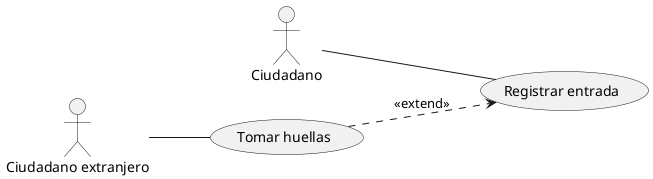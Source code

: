 @startuml
left to right direction
:Ciudadano: -- (Registrar entrada)
:Ciudadano extranjero: -- (Tomar huellas)

(Tomar huellas) ..> (Registrar entrada) : <<extend>>

@enduml